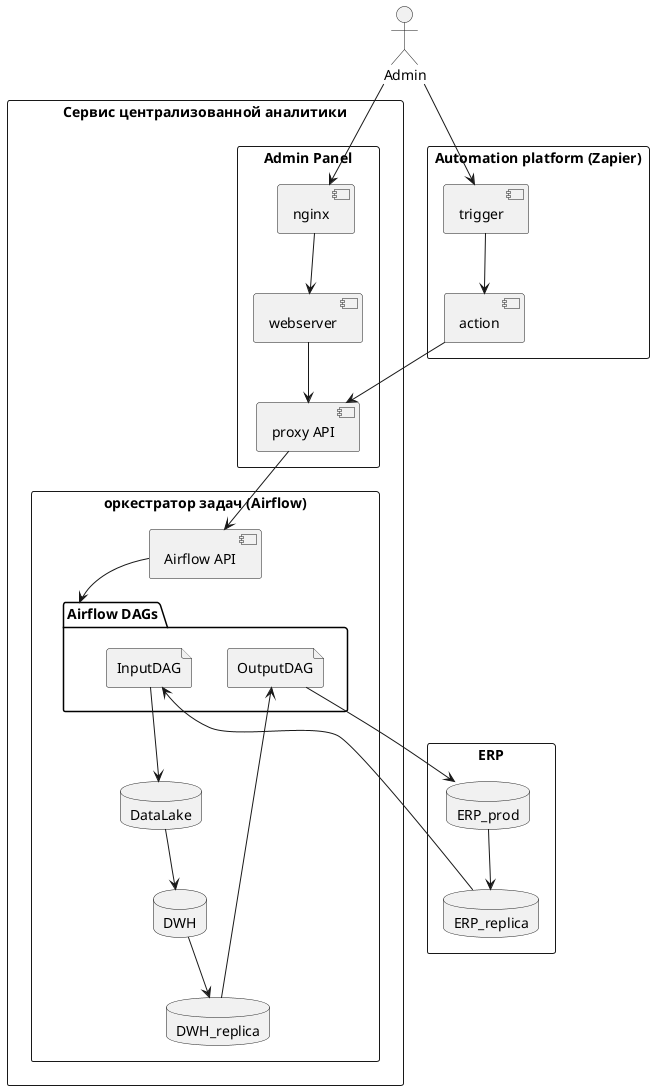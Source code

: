 @startuml
actor Admin

rectangle ERP {
	database ERP_prod
	database ERP_replica
	ERP_prod --> ERP_replica
}

rectangle "Сервис централизованной аналитики"  {

	rectangle "Admin Panel" as AP {
		[nginx]
		[webserver]
		[proxy API] as API

		Admin --> nginx
		nginx --> webserver
		webserver --> API
	}

	rectangle "оркестратор задач (Airflow)" as ETL {
		folder "Airflow DAGs" as dag {
			file InputDAG
			file OutputDAG
		}
		[Airflow API] as airflow
		API --> airflow
                airflow --> dag


		database DataLake
		database DWH
		database DWH_replica

		ERP_replica --> InputDAG
		InputDAG --> DataLake
		DataLake --> DWH

		DWH --> DWH_replica
		DWH_replica --> OutputDAG
		OutputDAG --> ERP_prod
	}
}



rectangle "Automation platform (Zapier)" {
	[trigger]
	[action]
	trigger --> action
}
Admin --> trigger
action --> API


@enduml
